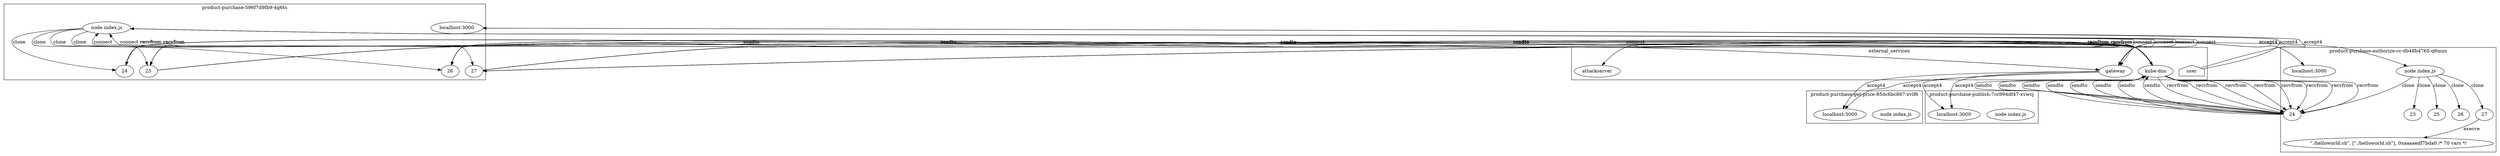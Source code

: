 digraph G {
	subgraph "cluster_ product-purchase-596f7d9fb9-4g6ts " {
		label=" product-purchase-596f7d9fb9-4g6ts "
		70023 [label="node index.js"]
		"product-purchase_localhost_3000" [label="localhost:3000"]
		"product-purchase_localhost_3000" [label="localhost:3000"]
		70023 -> 74758 [label=clone]
		70023 -> 74766 [label=clone]
		70023 -> 74760 [label=clone]
		70023 -> 74775 [label=clone]
		74758 [label=24]
		74766 [label=25]
		74760 [label=26]
		74775 [label=27]
	}
	subgraph "cluster_ product-purchase-get-price-85dc6bc887-xvlf6 " {
		label=" product-purchase-get-price-85dc6bc887-xvlf6 "
		70923 [label="node index.js"]
		"product-purchase-get-price_localhost_3000" [label="localhost:3000"]
		"product-purchase-get-price_localhost_3000" [label="localhost:3000"]
	}
	subgraph "cluster_ product-purchase-publish-7cc994df47-xvwcj " {
		label=" product-purchase-publish-7cc994df47-xvwcj "
		72172 [label="node index.js"]
		"product-purchase-publish_localhost_3000" [label="localhost:3000"]
		"product-purchase-publish_localhost_3000" [label="localhost:3000"]
	}
	subgraph "cluster_ product-purchase-authorize-cc-db48b4765-q6mns " {
		label=" product-purchase-authorize-cc-db48b4765-q6mns "
		73607 [label="node index.js"]
		"product-purchase-authorize-cc_localhost_3000" [label="localhost:3000"]
		"product-purchase-authorize-cc_localhost_3000" [label="localhost:3000"]
		73607 -> 74822 [label=clone]
		73607 -> 74819 [label=clone]
		73607 -> 74835 [label=clone]
		73607 -> 74828 [label=clone]
		73607 -> 74915 [label=clone]
		74822 [label=23]
		74819 [label=24]
		74835 [label=25]
		74828 [label=26]
		74915 [label=27]
		" product-purchase-authorize-cc-db48b4765-q6mns _./helloworld.sh" [label="\"./helloworld.sh\", [\"./helloworld.sh\"], 0xaaaaedf7bda0 /* 70 vars */"]
		74915 -> " product-purchase-authorize-cc-db48b4765-q6mns _./helloworld.sh" [label=execve]
	}
	subgraph cluster_services {
		label=external_services
		user [shape=house]
		user -> "product-purchase_localhost_3000" [label=accept4]
		user -> "product-purchase_localhost_3000" [label=accept4]
		"10.107.89.58_8080" [label=gateway]
		70023 -> "10.107.89.58_8080" [label=connect dir=both]
		"10.107.89.58_8080" [label=gateway]
		70023 -> "10.107.89.58_8080" [label=connect dir=both]
		"10.107.89.58_8080" [label=gateway]
		70023 -> "10.107.89.58_8080" [label=connect dir=both]
		"10.107.89.58_8080" [label=gateway]
		70023 -> "10.107.89.58_8080" [label=connect dir=both]
		"10.107.89.58_8080" [label=gateway]
		70023 -> "10.107.89.58_8080" [label=connect dir=both]
		"10.107.89.58_8080" [label=gateway]
		70023 -> "10.107.89.58_8080" [label=connect dir=both]
		"10.96.0.10_53" [label="kube-dns"]
		74758 -> "10.96.0.10_53" [label=sendto]
		"10.96.0.10_53" [label="kube-dns"]
		74758 -> "10.96.0.10_53" [label=sendto]
		"10.96.0.10_53" [label="kube-dns"]
		"10.96.0.10_53" -> 74758 [label=recvfrom]
		"10.96.0.10_53" [label="kube-dns"]
		"10.96.0.10_53" -> 74758 [label=recvfrom]
		"10.96.0.10_53" [label="kube-dns"]
		74758 -> "10.96.0.10_53" [label=sendto]
		"10.96.0.10_53" [label="kube-dns"]
		74758 -> "10.96.0.10_53" [label=sendto]
		"10.96.0.10_53" [label="kube-dns"]
		"10.96.0.10_53" -> 74758 [label=recvfrom]
		"10.96.0.10_53" [label="kube-dns"]
		"10.96.0.10_53" -> 74758 [label=recvfrom]
		"10.96.0.10_53" [label="kube-dns"]
		74758 -> "10.96.0.10_53" [label=sendto]
		"10.96.0.10_53" [label="kube-dns"]
		74758 -> "10.96.0.10_53" [label=sendto]
		"10.96.0.10_53" [label="kube-dns"]
		"10.96.0.10_53" -> 74758 [label=recvfrom]
		"10.96.0.10_53" [label="kube-dns"]
		"10.96.0.10_53" -> 74758 [label=recvfrom]
		"10.96.0.10_53" [label="kube-dns"]
		74758 -> "10.96.0.10_53" [label=sendto]
		"10.96.0.10_53" [label="kube-dns"]
		74758 -> "10.96.0.10_53" [label=sendto]
		"10.96.0.10_53" [label="kube-dns"]
		"10.96.0.10_53" -> 74758 [label=recvfrom]
		"10.96.0.10_53" [label="kube-dns"]
		"10.96.0.10_53" -> 74758 [label=recvfrom]
		"10.96.0.10_53" [label="kube-dns"]
		74758 -> "10.96.0.10_53" [label=sendto]
		"10.96.0.10_53" [label="kube-dns"]
		74758 -> "10.96.0.10_53" [label=sendto]
		"10.96.0.10_53" [label="kube-dns"]
		"10.96.0.10_53" -> 74758 [label=recvfrom]
		"10.96.0.10_53" [label="kube-dns"]
		"10.96.0.10_53" -> 74758 [label=recvfrom]
		"10.96.0.10_53" [label="kube-dns"]
		74758 -> "10.96.0.10_53" [label=sendto]
		"10.96.0.10_53" [label="kube-dns"]
		74758 -> "10.96.0.10_53" [label=sendto]
		"10.96.0.10_53" [label="kube-dns"]
		"10.96.0.10_53" -> 74758 [label=recvfrom]
		"10.96.0.10_53" [label="kube-dns"]
		"10.96.0.10_53" -> 74758 [label=recvfrom]
		"10.96.0.10_53" [label="kube-dns"]
		74758 -> "10.96.0.10_53" [label=sendto]
		"10.96.0.10_53" [label="kube-dns"]
		74758 -> "10.96.0.10_53" [label=sendto]
		"10.96.0.10_53" [label="kube-dns"]
		"10.96.0.10_53" -> 74758 [label=recvfrom]
		"10.96.0.10_53" [label="kube-dns"]
		"10.96.0.10_53" -> 74758 [label=recvfrom]
		"10.96.0.10_53" [label="kube-dns"]
		74758 -> "10.96.0.10_53" [label=sendto]
		"10.96.0.10_53" [label="kube-dns"]
		74758 -> "10.96.0.10_53" [label=sendto]
		"10.96.0.10_53" [label="kube-dns"]
		"10.96.0.10_53" -> 74758 [label=recvfrom]
		"10.96.0.10_53" [label="kube-dns"]
		"10.96.0.10_53" -> 74758 [label=recvfrom]
		"10.96.0.10_53" [label="kube-dns"]
		74766 -> "10.96.0.10_53" [label=sendto]
		"10.96.0.10_53" [label="kube-dns"]
		74766 -> "10.96.0.10_53" [label=sendto]
		"10.96.0.10_53" [label="kube-dns"]
		"10.96.0.10_53" -> 74766 [label=recvfrom]
		"10.96.0.10_53" [label="kube-dns"]
		"10.96.0.10_53" -> 74766 [label=recvfrom]
		"10.96.0.10_53" [label="kube-dns"]
		74766 -> "10.96.0.10_53" [label=sendto]
		"10.96.0.10_53" [label="kube-dns"]
		74766 -> "10.96.0.10_53" [label=sendto]
		"10.96.0.10_53" [label="kube-dns"]
		"10.96.0.10_53" -> 74766 [label=recvfrom]
		"10.96.0.10_53" [label="kube-dns"]
		"10.96.0.10_53" -> 74766 [label=recvfrom]
		"10.96.0.10_53" [label="kube-dns"]
		74766 -> "10.96.0.10_53" [label=sendto]
		"10.96.0.10_53" [label="kube-dns"]
		74766 -> "10.96.0.10_53" [label=sendto]
		"10.96.0.10_53" [label="kube-dns"]
		"10.96.0.10_53" -> 74766 [label=recvfrom]
		"10.96.0.10_53" [label="kube-dns"]
		"10.96.0.10_53" -> 74766 [label=recvfrom]
		"10.96.0.10_53" [label="kube-dns"]
		74766 -> "10.96.0.10_53" [label=sendto]
		"10.96.0.10_53" [label="kube-dns"]
		74766 -> "10.96.0.10_53" [label=sendto]
		"10.96.0.10_53" [label="kube-dns"]
		"10.96.0.10_53" -> 74766 [label=recvfrom]
		"10.96.0.10_53" [label="kube-dns"]
		"10.96.0.10_53" -> 74766 [label=recvfrom]
		"10.96.0.10_53" [label="kube-dns"]
		74760 -> "10.96.0.10_53" [label=sendto]
		"10.96.0.10_53" [label="kube-dns"]
		74760 -> "10.96.0.10_53" [label=sendto]
		"10.96.0.10_53" [label="kube-dns"]
		"10.96.0.10_53" -> 74760 [label=recvfrom]
		"10.96.0.10_53" [label="kube-dns"]
		"10.96.0.10_53" -> 74760 [label=recvfrom]
		"10.96.0.10_53" [label="kube-dns"]
		74760 -> "10.96.0.10_53" [label=sendto]
		"10.96.0.10_53" [label="kube-dns"]
		74760 -> "10.96.0.10_53" [label=sendto]
		"10.96.0.10_53" [label="kube-dns"]
		"10.96.0.10_53" -> 74760 [label=recvfrom]
		"10.96.0.10_53" [label="kube-dns"]
		"10.96.0.10_53" -> 74760 [label=recvfrom]
		"10.96.0.10_53" [label="kube-dns"]
		74760 -> "10.96.0.10_53" [label=sendto]
		"10.96.0.10_53" [label="kube-dns"]
		74760 -> "10.96.0.10_53" [label=sendto]
		"10.96.0.10_53" [label="kube-dns"]
		"10.96.0.10_53" -> 74760 [label=recvfrom]
		"10.96.0.10_53" [label="kube-dns"]
		"10.96.0.10_53" -> 74760 [label=recvfrom]
		"10.96.0.10_53" [label="kube-dns"]
		74760 -> "10.96.0.10_53" [label=sendto]
		"10.96.0.10_53" [label="kube-dns"]
		74760 -> "10.96.0.10_53" [label=sendto]
		"10.96.0.10_53" [label="kube-dns"]
		"10.96.0.10_53" -> 74760 [label=recvfrom]
		"10.96.0.10_53" [label="kube-dns"]
		"10.96.0.10_53" -> 74760 [label=recvfrom]
		"10.96.0.10_53" [label="kube-dns"]
		74760 -> "10.96.0.10_53" [label=sendto]
		"10.96.0.10_53" [label="kube-dns"]
		74760 -> "10.96.0.10_53" [label=sendto]
		"10.96.0.10_53" [label="kube-dns"]
		"10.96.0.10_53" -> 74760 [label=recvfrom]
		"10.96.0.10_53" [label="kube-dns"]
		"10.96.0.10_53" -> 74760 [label=recvfrom]
		"10.96.0.10_53" [label="kube-dns"]
		74760 -> "10.96.0.10_53" [label=sendto]
		"10.96.0.10_53" [label="kube-dns"]
		74760 -> "10.96.0.10_53" [label=sendto]
		"10.96.0.10_53" [label="kube-dns"]
		"10.96.0.10_53" -> 74760 [label=recvfrom]
		"10.96.0.10_53" [label="kube-dns"]
		"10.96.0.10_53" -> 74760 [label=recvfrom]
		"10.96.0.10_53" [label="kube-dns"]
		74760 -> "10.96.0.10_53" [label=sendto]
		"10.96.0.10_53" [label="kube-dns"]
		74760 -> "10.96.0.10_53" [label=sendto]
		"10.96.0.10_53" [label="kube-dns"]
		"10.96.0.10_53" -> 74760 [label=recvfrom]
		"10.96.0.10_53" [label="kube-dns"]
		"10.96.0.10_53" -> 74760 [label=recvfrom]
		"10.96.0.10_53" [label="kube-dns"]
		74760 -> "10.96.0.10_53" [label=sendto]
		"10.96.0.10_53" [label="kube-dns"]
		74760 -> "10.96.0.10_53" [label=sendto]
		"10.96.0.10_53" [label="kube-dns"]
		"10.96.0.10_53" -> 74760 [label=recvfrom]
		"10.96.0.10_53" [label="kube-dns"]
		"10.96.0.10_53" -> 74760 [label=recvfrom]
		"10.96.0.10_53" [label="kube-dns"]
		74775 -> "10.96.0.10_53" [label=sendto]
		"10.96.0.10_53" [label="kube-dns"]
		74775 -> "10.96.0.10_53" [label=sendto]
		"10.96.0.10_53" [label="kube-dns"]
		"10.96.0.10_53" -> 74775 [label=recvfrom]
		"10.96.0.10_53" [label="kube-dns"]
		"10.96.0.10_53" -> 74775 [label=recvfrom]
		"10.96.0.10_53" [label="kube-dns"]
		74775 -> "10.96.0.10_53" [label=sendto]
		"10.96.0.10_53" [label="kube-dns"]
		74775 -> "10.96.0.10_53" [label=sendto]
		"10.96.0.10_53" [label="kube-dns"]
		"10.96.0.10_53" -> 74775 [label=recvfrom]
		"10.96.0.10_53" [label="kube-dns"]
		"10.96.0.10_53" -> 74775 [label=recvfrom]
		"10.96.0.10_53" [label="kube-dns"]
		74775 -> "10.96.0.10_53" [label=sendto]
		"10.96.0.10_53" [label="kube-dns"]
		74775 -> "10.96.0.10_53" [label=sendto]
		"10.96.0.10_53" [label="kube-dns"]
		"10.96.0.10_53" -> 74775 [label=recvfrom]
		"10.96.0.10_53" [label="kube-dns"]
		"10.96.0.10_53" -> 74775 [label=recvfrom]
		"10.96.0.10_53" [label="kube-dns"]
		74775 -> "10.96.0.10_53" [label=sendto]
		"10.96.0.10_53" [label="kube-dns"]
		74775 -> "10.96.0.10_53" [label=sendto]
		"10.96.0.10_53" [label="kube-dns"]
		"10.96.0.10_53" -> 74775 [label=recvfrom]
		"10.96.0.10_53" [label="kube-dns"]
		"10.96.0.10_53" -> 74775 [label=recvfrom]
		"10.107.89.58_8080" -> "product-purchase-get-price_localhost_3000" [label=accept4]
		"10.107.89.58_8080" -> "product-purchase-get-price_localhost_3000" [label=accept4]
		"10.107.89.58_8080" -> "product-purchase-publish_localhost_3000" [label=accept4]
		"10.107.89.58_8080" -> "product-purchase-publish_localhost_3000" [label=accept4]
		"10.107.89.58_8080" -> "product-purchase-authorize-cc_localhost_3000" [label=accept4]
		"10.107.89.58_8080" -> "product-purchase-authorize-cc_localhost_3000" [label=accept4]
		"10.102.209.102_8889" [label=attackserver]
		73607 -> "10.102.209.102_8889" [label=connect dir=both]
		"10.96.0.10_53" [label="kube-dns"]
		74819 -> "10.96.0.10_53" [label=sendto]
		"10.96.0.10_53" [label="kube-dns"]
		74819 -> "10.96.0.10_53" [label=sendto]
		"10.96.0.10_53" [label="kube-dns"]
		"10.96.0.10_53" -> 74819 [label=recvfrom]
		"10.96.0.10_53" [label="kube-dns"]
		"10.96.0.10_53" -> 74819 [label=recvfrom]
		"10.96.0.10_53" [label="kube-dns"]
		74819 -> "10.96.0.10_53" [label=sendto]
		"10.96.0.10_53" [label="kube-dns"]
		74819 -> "10.96.0.10_53" [label=sendto]
		"10.96.0.10_53" [label="kube-dns"]
		"10.96.0.10_53" -> 74819 [label=recvfrom]
		"10.96.0.10_53" [label="kube-dns"]
		"10.96.0.10_53" -> 74819 [label=recvfrom]
		"10.96.0.10_53" [label="kube-dns"]
		74819 -> "10.96.0.10_53" [label=sendto]
		"10.96.0.10_53" [label="kube-dns"]
		74819 -> "10.96.0.10_53" [label=sendto]
		"10.96.0.10_53" [label="kube-dns"]
		"10.96.0.10_53" -> 74819 [label=recvfrom]
		"10.96.0.10_53" [label="kube-dns"]
		"10.96.0.10_53" -> 74819 [label=recvfrom]
		"10.96.0.10_53" [label="kube-dns"]
		74819 -> "10.96.0.10_53" [label=sendto]
		"10.96.0.10_53" [label="kube-dns"]
		74819 -> "10.96.0.10_53" [label=sendto]
		"10.96.0.10_53" [label="kube-dns"]
		"10.96.0.10_53" -> 74819 [label=recvfrom]
		"10.96.0.10_53" [label="kube-dns"]
		"10.96.0.10_53" -> 74819 [label=recvfrom]
	}
}
